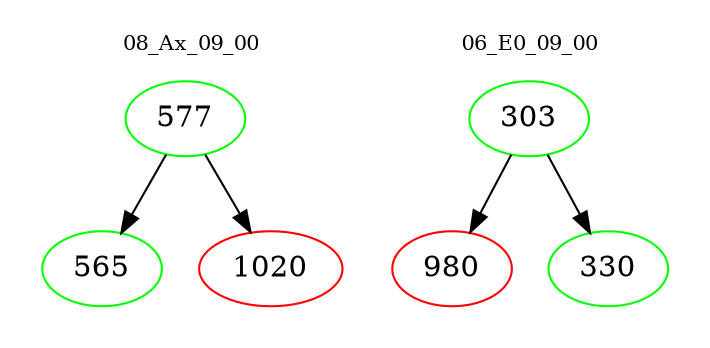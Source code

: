 digraph{
subgraph cluster_0 {
color = white
label = "08_Ax_09_00";
fontsize=10;
T0_577 [label="577", color="green"]
T0_577 -> T0_565 [color="black"]
T0_565 [label="565", color="green"]
T0_577 -> T0_1020 [color="black"]
T0_1020 [label="1020", color="red"]
}
subgraph cluster_1 {
color = white
label = "06_E0_09_00";
fontsize=10;
T1_303 [label="303", color="green"]
T1_303 -> T1_980 [color="black"]
T1_980 [label="980", color="red"]
T1_303 -> T1_330 [color="black"]
T1_330 [label="330", color="green"]
}
}
